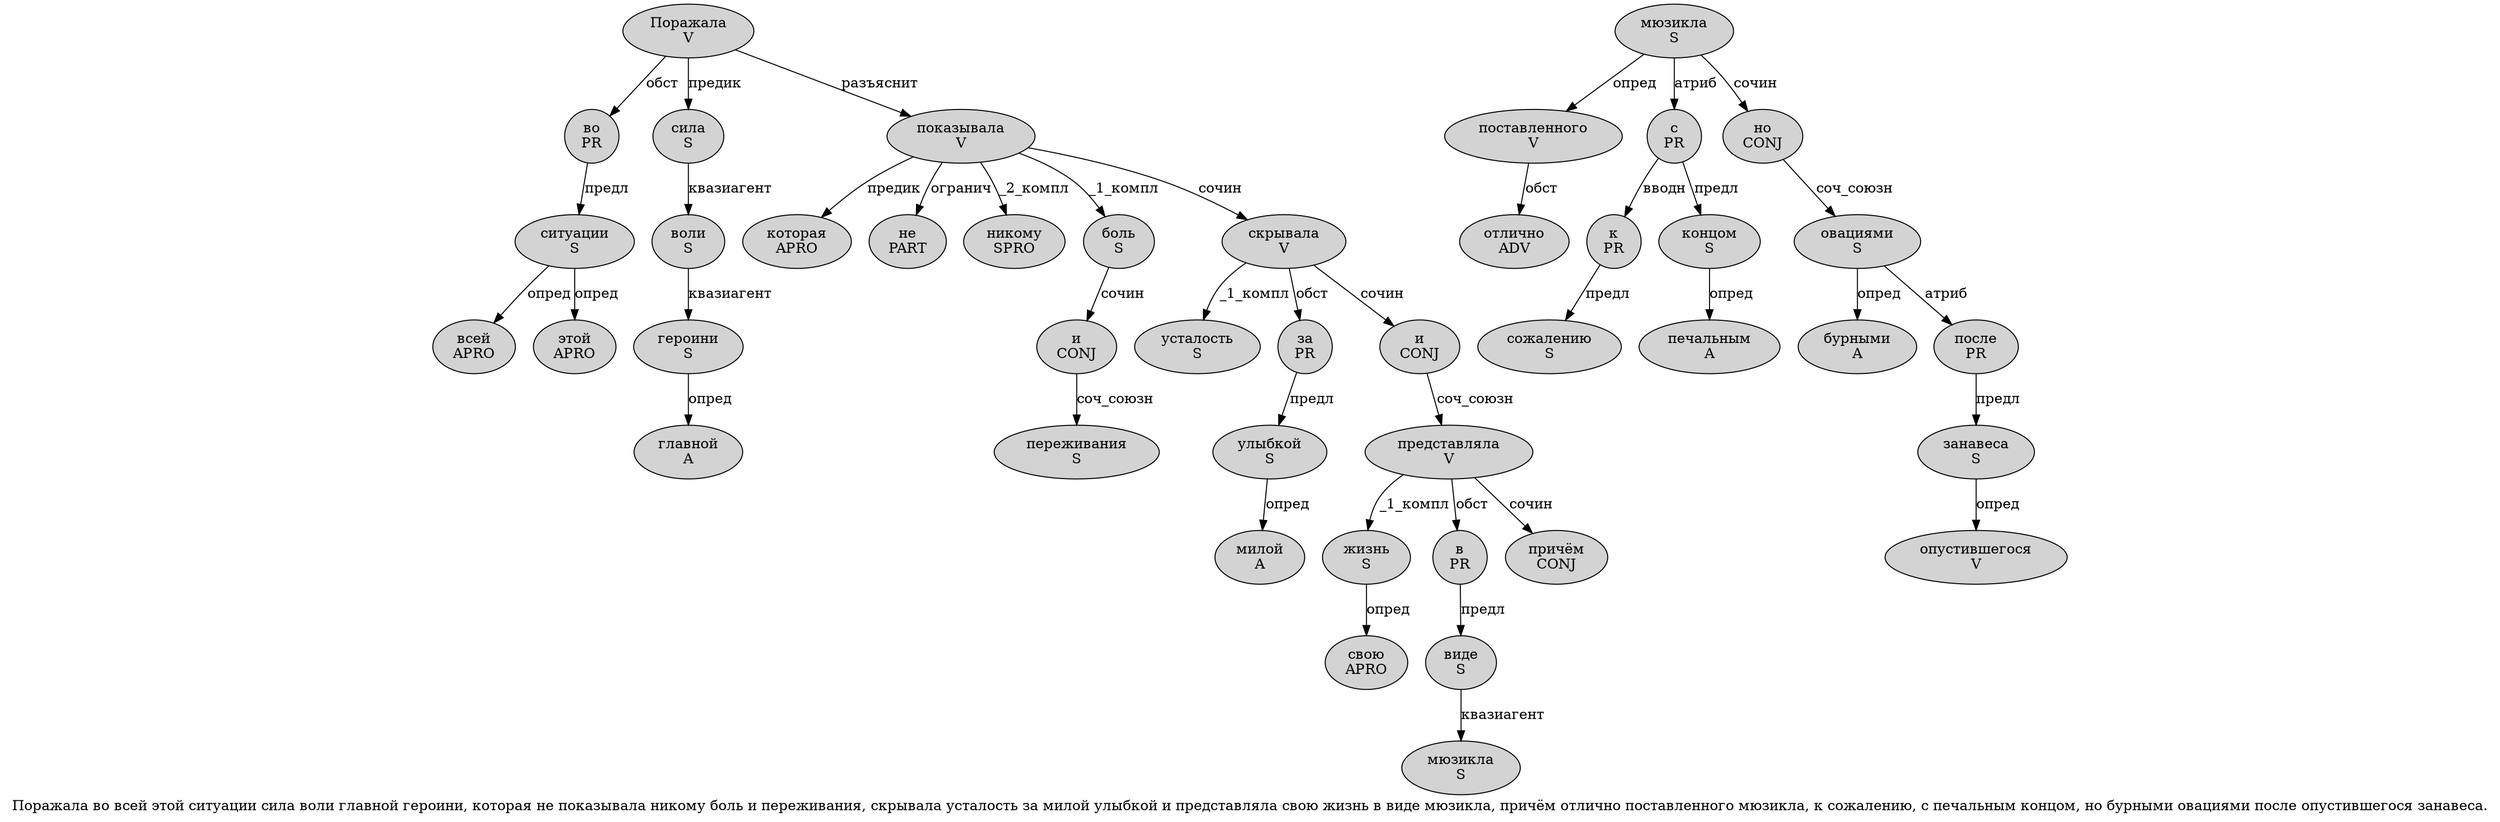 digraph SENTENCE_1296 {
	graph [label="Поражала во всей этой ситуации сила воли главной героини, которая не показывала никому боль и переживания, скрывала усталость за милой улыбкой и представляла свою жизнь в виде мюзикла, причём отлично поставленного мюзикла, к сожалению, с печальным концом, но бурными овациями после опустившегося занавеса."]
	node [style=filled]
		0 [label="Поражала
V" color="" fillcolor=lightgray penwidth=1 shape=ellipse]
		1 [label="во
PR" color="" fillcolor=lightgray penwidth=1 shape=ellipse]
		2 [label="всей
APRO" color="" fillcolor=lightgray penwidth=1 shape=ellipse]
		3 [label="этой
APRO" color="" fillcolor=lightgray penwidth=1 shape=ellipse]
		4 [label="ситуации
S" color="" fillcolor=lightgray penwidth=1 shape=ellipse]
		5 [label="сила
S" color="" fillcolor=lightgray penwidth=1 shape=ellipse]
		6 [label="воли
S" color="" fillcolor=lightgray penwidth=1 shape=ellipse]
		7 [label="главной
A" color="" fillcolor=lightgray penwidth=1 shape=ellipse]
		8 [label="героини
S" color="" fillcolor=lightgray penwidth=1 shape=ellipse]
		10 [label="которая
APRO" color="" fillcolor=lightgray penwidth=1 shape=ellipse]
		11 [label="не
PART" color="" fillcolor=lightgray penwidth=1 shape=ellipse]
		12 [label="показывала
V" color="" fillcolor=lightgray penwidth=1 shape=ellipse]
		13 [label="никому
SPRO" color="" fillcolor=lightgray penwidth=1 shape=ellipse]
		14 [label="боль
S" color="" fillcolor=lightgray penwidth=1 shape=ellipse]
		15 [label="и
CONJ" color="" fillcolor=lightgray penwidth=1 shape=ellipse]
		16 [label="переживания
S" color="" fillcolor=lightgray penwidth=1 shape=ellipse]
		18 [label="скрывала
V" color="" fillcolor=lightgray penwidth=1 shape=ellipse]
		19 [label="усталость
S" color="" fillcolor=lightgray penwidth=1 shape=ellipse]
		20 [label="за
PR" color="" fillcolor=lightgray penwidth=1 shape=ellipse]
		21 [label="милой
A" color="" fillcolor=lightgray penwidth=1 shape=ellipse]
		22 [label="улыбкой
S" color="" fillcolor=lightgray penwidth=1 shape=ellipse]
		23 [label="и
CONJ" color="" fillcolor=lightgray penwidth=1 shape=ellipse]
		24 [label="представляла
V" color="" fillcolor=lightgray penwidth=1 shape=ellipse]
		25 [label="свою
APRO" color="" fillcolor=lightgray penwidth=1 shape=ellipse]
		26 [label="жизнь
S" color="" fillcolor=lightgray penwidth=1 shape=ellipse]
		27 [label="в
PR" color="" fillcolor=lightgray penwidth=1 shape=ellipse]
		28 [label="виде
S" color="" fillcolor=lightgray penwidth=1 shape=ellipse]
		29 [label="мюзикла
S" color="" fillcolor=lightgray penwidth=1 shape=ellipse]
		31 [label="причём
CONJ" color="" fillcolor=lightgray penwidth=1 shape=ellipse]
		32 [label="отлично
ADV" color="" fillcolor=lightgray penwidth=1 shape=ellipse]
		33 [label="поставленного
V" color="" fillcolor=lightgray penwidth=1 shape=ellipse]
		34 [label="мюзикла
S" color="" fillcolor=lightgray penwidth=1 shape=ellipse]
		36 [label="к
PR" color="" fillcolor=lightgray penwidth=1 shape=ellipse]
		37 [label="сожалению
S" color="" fillcolor=lightgray penwidth=1 shape=ellipse]
		39 [label="с
PR" color="" fillcolor=lightgray penwidth=1 shape=ellipse]
		40 [label="печальным
A" color="" fillcolor=lightgray penwidth=1 shape=ellipse]
		41 [label="концом
S" color="" fillcolor=lightgray penwidth=1 shape=ellipse]
		43 [label="но
CONJ" color="" fillcolor=lightgray penwidth=1 shape=ellipse]
		44 [label="бурными
A" color="" fillcolor=lightgray penwidth=1 shape=ellipse]
		45 [label="овациями
S" color="" fillcolor=lightgray penwidth=1 shape=ellipse]
		46 [label="после
PR" color="" fillcolor=lightgray penwidth=1 shape=ellipse]
		47 [label="опустившегося
V" color="" fillcolor=lightgray penwidth=1 shape=ellipse]
		48 [label="занавеса
S" color="" fillcolor=lightgray penwidth=1 shape=ellipse]
			18 -> 19 [label="_1_компл"]
			18 -> 20 [label="обст"]
			18 -> 23 [label="сочин"]
			23 -> 24 [label="соч_союзн"]
			8 -> 7 [label="опред"]
			14 -> 15 [label="сочин"]
			26 -> 25 [label="опред"]
			45 -> 44 [label="опред"]
			45 -> 46 [label="атриб"]
			6 -> 8 [label="квазиагент"]
			27 -> 28 [label="предл"]
			48 -> 47 [label="опред"]
			41 -> 40 [label="опред"]
			1 -> 4 [label="предл"]
			22 -> 21 [label="опред"]
			34 -> 33 [label="опред"]
			34 -> 39 [label="атриб"]
			34 -> 43 [label="сочин"]
			15 -> 16 [label="соч_союзн"]
			4 -> 2 [label="опред"]
			4 -> 3 [label="опред"]
			43 -> 45 [label="соч_союзн"]
			24 -> 26 [label="_1_компл"]
			24 -> 27 [label="обст"]
			24 -> 31 [label="сочин"]
			0 -> 1 [label="обст"]
			0 -> 5 [label="предик"]
			0 -> 12 [label="разъяснит"]
			20 -> 22 [label="предл"]
			12 -> 10 [label="предик"]
			12 -> 11 [label="огранич"]
			12 -> 13 [label="_2_компл"]
			12 -> 14 [label="_1_компл"]
			12 -> 18 [label="сочин"]
			36 -> 37 [label="предл"]
			33 -> 32 [label="обст"]
			5 -> 6 [label="квазиагент"]
			39 -> 36 [label="вводн"]
			39 -> 41 [label="предл"]
			28 -> 29 [label="квазиагент"]
			46 -> 48 [label="предл"]
}